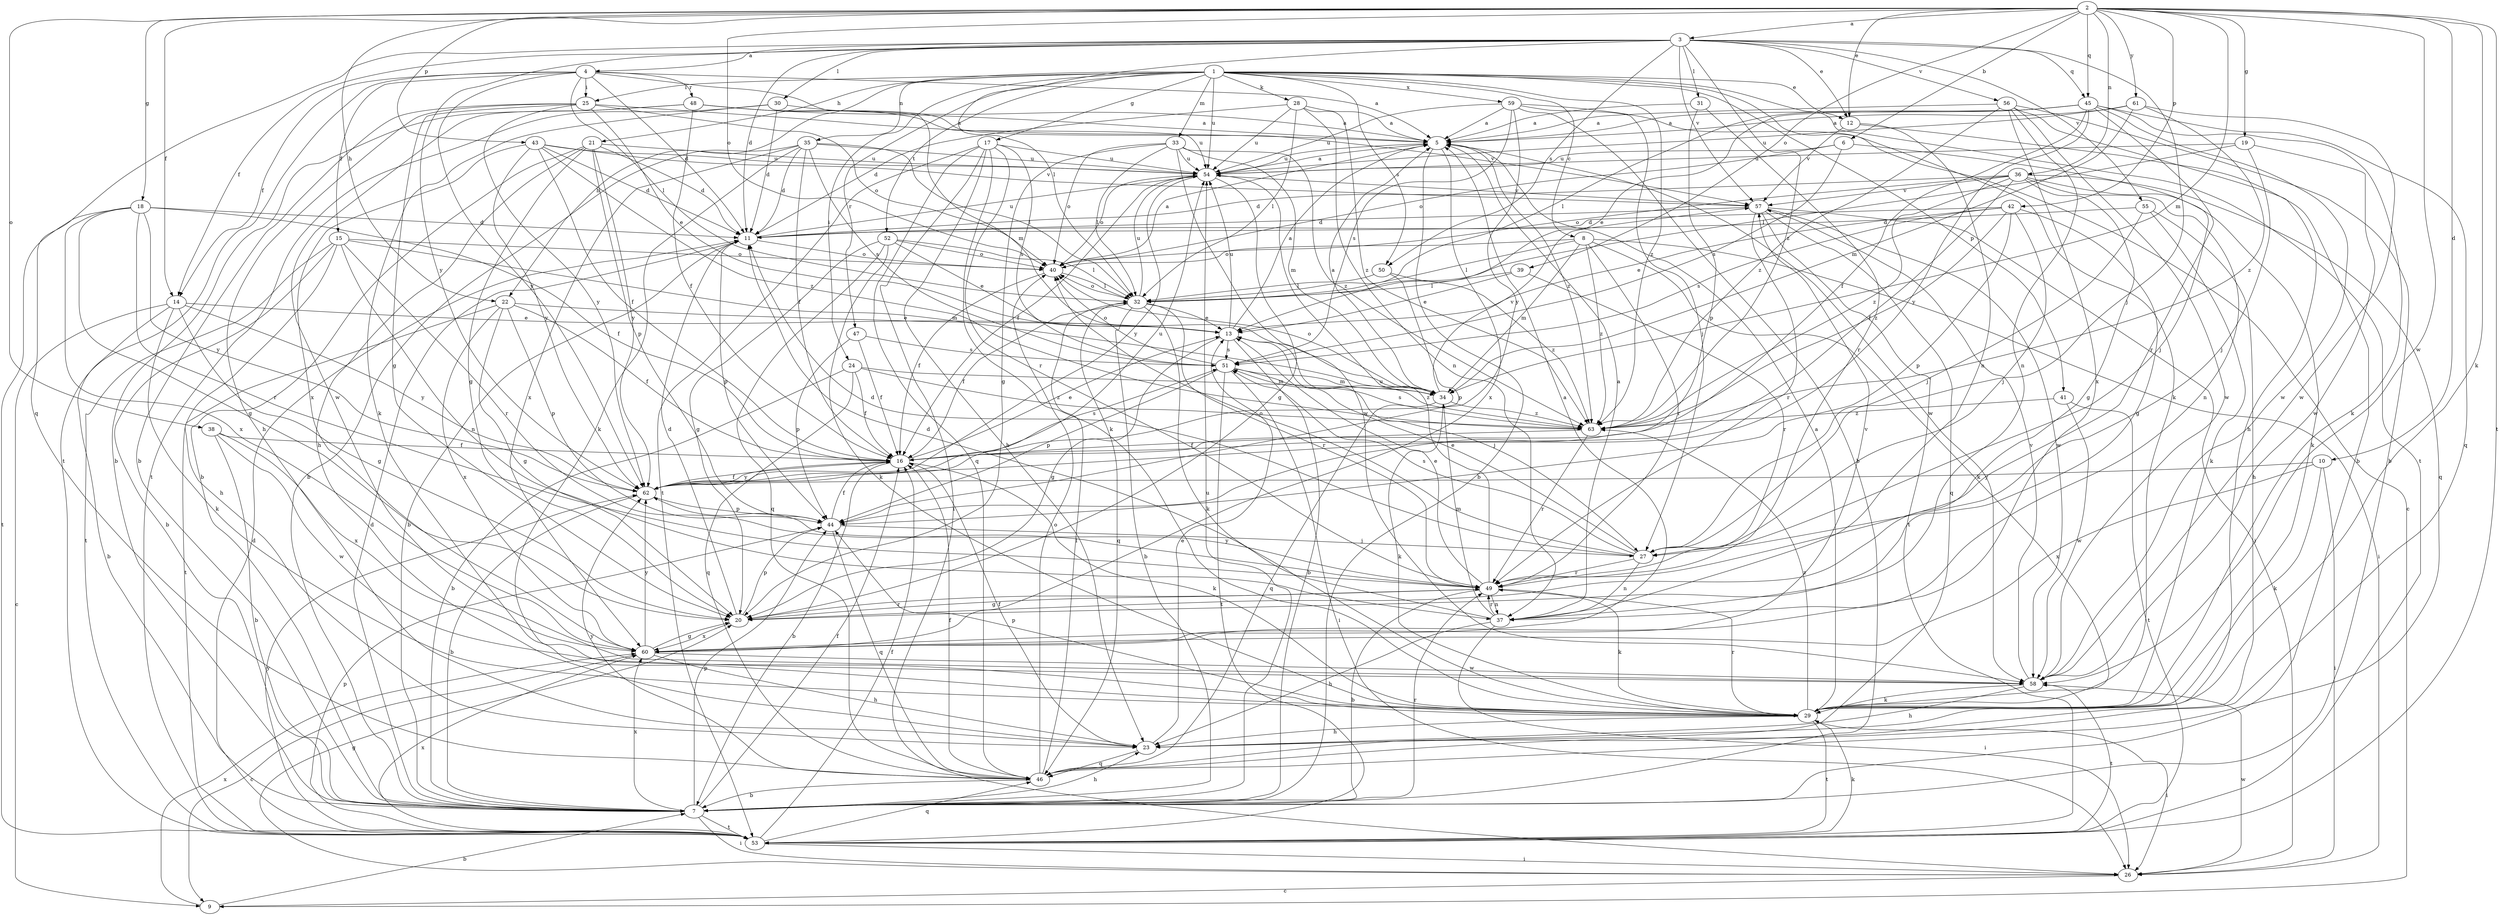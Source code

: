 strict digraph  {
	2 -> 3 [label=a];
	3 -> 4 [label=a];
	4 -> 5 [label=a];
	13 -> 5 [label=a];
	25 -> 5 [label=a];
	28 -> 5 [label=a];
	29 -> 5 [label=a];
	30 -> 5 [label=a];
	31 -> 5 [label=a];
	34 -> 5 [label=a];
	37 -> 5 [label=a];
	40 -> 5 [label=a];
	45 -> 5 [label=a];
	48 -> 5 [label=a];
	54 -> 5 [label=a];
	56 -> 5 [label=a];
	59 -> 5 [label=a];
	60 -> 5 [label=a];
	61 -> 5 [label=a];
	2 -> 6 [label=b];
	5 -> 7 [label=b];
	9 -> 7 [label=b];
	11 -> 7 [label=b];
	12 -> 7 [label=b];
	13 -> 7 [label=b];
	14 -> 7 [label=b];
	15 -> 7 [label=b];
	16 -> 7 [label=b];
	21 -> 7 [label=b];
	24 -> 7 [label=b];
	25 -> 7 [label=b];
	32 -> 7 [label=b];
	35 -> 7 [label=b];
	38 -> 7 [label=b];
	46 -> 7 [label=b];
	48 -> 7 [label=b];
	49 -> 7 [label=b];
	56 -> 7 [label=b];
	59 -> 7 [label=b];
	62 -> 7 [label=b];
	1 -> 8 [label=c];
	14 -> 9 [label=c];
	26 -> 9 [label=c];
	59 -> 9 [label=c];
	60 -> 9 [label=c];
	2 -> 10 [label=d];
	3 -> 11 [label=d];
	4 -> 11 [label=d];
	7 -> 11 [label=d];
	18 -> 11 [label=d];
	20 -> 11 [label=d];
	21 -> 11 [label=d];
	27 -> 11 [label=d];
	28 -> 11 [label=d];
	30 -> 11 [label=d];
	35 -> 11 [label=d];
	36 -> 11 [label=d];
	37 -> 11 [label=d];
	42 -> 11 [label=d];
	43 -> 11 [label=d];
	53 -> 11 [label=d];
	55 -> 11 [label=d];
	57 -> 11 [label=d];
	1 -> 12 [label=e];
	2 -> 12 [label=e];
	3 -> 12 [label=e];
	14 -> 13 [label=e];
	16 -> 13 [label=e];
	22 -> 13 [label=e];
	23 -> 13 [label=e];
	25 -> 13 [label=e];
	27 -> 13 [label=e];
	32 -> 13 [label=e];
	39 -> 13 [label=e];
	42 -> 13 [label=e];
	45 -> 13 [label=e];
	49 -> 13 [label=e];
	52 -> 13 [label=e];
	2 -> 14 [label=f];
	3 -> 14 [label=f];
	4 -> 14 [label=f];
	4 -> 15 [label=f];
	7 -> 16 [label=f];
	18 -> 16 [label=f];
	22 -> 16 [label=f];
	23 -> 16 [label=f];
	24 -> 16 [label=f];
	32 -> 16 [label=f];
	35 -> 16 [label=f];
	36 -> 16 [label=f];
	38 -> 16 [label=f];
	40 -> 16 [label=f];
	43 -> 16 [label=f];
	44 -> 16 [label=f];
	45 -> 16 [label=f];
	46 -> 16 [label=f];
	47 -> 16 [label=f];
	48 -> 16 [label=f];
	53 -> 16 [label=f];
	54 -> 16 [label=f];
	62 -> 16 [label=f];
	63 -> 16 [label=f];
	1 -> 17 [label=g];
	2 -> 18 [label=g];
	2 -> 19 [label=g];
	13 -> 20 [label=g];
	14 -> 20 [label=g];
	18 -> 20 [label=g];
	21 -> 20 [label=g];
	22 -> 20 [label=g];
	25 -> 20 [label=g];
	26 -> 20 [label=g];
	33 -> 20 [label=g];
	36 -> 20 [label=g];
	42 -> 20 [label=g];
	49 -> 20 [label=g];
	52 -> 20 [label=g];
	54 -> 20 [label=g];
	60 -> 20 [label=g];
	1 -> 21 [label=h];
	1 -> 22 [label=h];
	2 -> 22 [label=h];
	7 -> 23 [label=h];
	15 -> 23 [label=h];
	17 -> 23 [label=h];
	21 -> 23 [label=h];
	25 -> 23 [label=h];
	29 -> 23 [label=h];
	37 -> 23 [label=h];
	55 -> 23 [label=h];
	56 -> 23 [label=h];
	58 -> 23 [label=h];
	60 -> 23 [label=h];
	1 -> 24 [label=i];
	1 -> 25 [label=i];
	4 -> 25 [label=i];
	7 -> 26 [label=i];
	8 -> 26 [label=i];
	10 -> 26 [label=i];
	17 -> 26 [label=i];
	29 -> 26 [label=i];
	37 -> 26 [label=i];
	51 -> 26 [label=i];
	53 -> 26 [label=i];
	57 -> 26 [label=i];
	3 -> 27 [label=j];
	6 -> 27 [label=j];
	13 -> 27 [label=j];
	19 -> 27 [label=j];
	42 -> 27 [label=j];
	44 -> 27 [label=j];
	55 -> 27 [label=j];
	59 -> 27 [label=j];
	1 -> 28 [label=k];
	1 -> 29 [label=k];
	2 -> 29 [label=k];
	8 -> 29 [label=k];
	10 -> 29 [label=k];
	14 -> 29 [label=k];
	16 -> 29 [label=k];
	17 -> 29 [label=k];
	30 -> 29 [label=k];
	32 -> 29 [label=k];
	34 -> 29 [label=k];
	35 -> 29 [label=k];
	36 -> 29 [label=k];
	45 -> 29 [label=k];
	49 -> 29 [label=k];
	52 -> 29 [label=k];
	53 -> 29 [label=k];
	55 -> 29 [label=k];
	58 -> 29 [label=k];
	3 -> 30 [label=l];
	3 -> 31 [label=l];
	3 -> 32 [label=l];
	4 -> 32 [label=l];
	8 -> 32 [label=l];
	19 -> 32 [label=l];
	28 -> 32 [label=l];
	33 -> 32 [label=l];
	35 -> 32 [label=l];
	39 -> 32 [label=l];
	40 -> 32 [label=l];
	45 -> 32 [label=l];
	46 -> 32 [label=l];
	50 -> 32 [label=l];
	52 -> 32 [label=l];
	1 -> 33 [label=m];
	2 -> 34 [label=m];
	4 -> 34 [label=m];
	8 -> 34 [label=m];
	15 -> 34 [label=m];
	24 -> 34 [label=m];
	33 -> 34 [label=m];
	37 -> 34 [label=m];
	51 -> 34 [label=m];
	61 -> 34 [label=m];
	1 -> 35 [label=n];
	2 -> 36 [label=n];
	12 -> 37 [label=n];
	15 -> 37 [label=n];
	27 -> 37 [label=n];
	28 -> 37 [label=n];
	36 -> 37 [label=n];
	49 -> 37 [label=n];
	56 -> 37 [label=n];
	2 -> 38 [label=o];
	2 -> 39 [label=o];
	2 -> 40 [label=o];
	6 -> 40 [label=o];
	8 -> 40 [label=o];
	11 -> 40 [label=o];
	15 -> 40 [label=o];
	25 -> 40 [label=o];
	27 -> 40 [label=o];
	32 -> 40 [label=o];
	33 -> 40 [label=o];
	34 -> 40 [label=o];
	36 -> 40 [label=o];
	46 -> 40 [label=o];
	51 -> 40 [label=o];
	52 -> 40 [label=o];
	54 -> 40 [label=o];
	1 -> 41 [label=p];
	2 -> 42 [label=p];
	2 -> 43 [label=p];
	7 -> 44 [label=p];
	11 -> 44 [label=p];
	20 -> 44 [label=p];
	21 -> 44 [label=p];
	22 -> 44 [label=p];
	29 -> 44 [label=p];
	31 -> 44 [label=p];
	42 -> 44 [label=p];
	47 -> 44 [label=p];
	50 -> 44 [label=p];
	51 -> 44 [label=p];
	53 -> 44 [label=p];
	62 -> 44 [label=p];
	2 -> 45 [label=q];
	3 -> 45 [label=q];
	3 -> 46 [label=q];
	17 -> 46 [label=q];
	23 -> 46 [label=q];
	24 -> 46 [label=q];
	32 -> 46 [label=q];
	34 -> 46 [label=q];
	36 -> 46 [label=q];
	44 -> 46 [label=q];
	45 -> 46 [label=q];
	52 -> 46 [label=q];
	53 -> 46 [label=q];
	57 -> 46 [label=q];
	1 -> 47 [label=r];
	4 -> 48 [label=r];
	7 -> 49 [label=r];
	8 -> 49 [label=r];
	15 -> 49 [label=r];
	17 -> 49 [label=r];
	18 -> 49 [label=r];
	20 -> 49 [label=r];
	27 -> 49 [label=r];
	29 -> 49 [label=r];
	31 -> 49 [label=r];
	32 -> 49 [label=r];
	37 -> 49 [label=r];
	39 -> 49 [label=r];
	45 -> 49 [label=r];
	57 -> 49 [label=r];
	63 -> 49 [label=r];
	1 -> 50 [label=s];
	3 -> 50 [label=s];
	6 -> 51 [label=s];
	13 -> 51 [label=s];
	16 -> 51 [label=s];
	17 -> 51 [label=s];
	27 -> 51 [label=s];
	35 -> 51 [label=s];
	42 -> 51 [label=s];
	47 -> 51 [label=s];
	59 -> 51 [label=s];
	63 -> 51 [label=s];
	1 -> 52 [label=t];
	1 -> 53 [label=t];
	2 -> 53 [label=t];
	4 -> 53 [label=t];
	7 -> 53 [label=t];
	15 -> 53 [label=t];
	17 -> 53 [label=t];
	18 -> 53 [label=t];
	22 -> 53 [label=t];
	29 -> 53 [label=t];
	30 -> 53 [label=t];
	41 -> 53 [label=t];
	51 -> 53 [label=t];
	57 -> 53 [label=t];
	58 -> 53 [label=t];
	1 -> 54 [label=u];
	5 -> 54 [label=u];
	6 -> 54 [label=u];
	7 -> 54 [label=u];
	11 -> 54 [label=u];
	13 -> 54 [label=u];
	17 -> 54 [label=u];
	19 -> 54 [label=u];
	21 -> 54 [label=u];
	28 -> 54 [label=u];
	32 -> 54 [label=u];
	33 -> 54 [label=u];
	35 -> 54 [label=u];
	43 -> 54 [label=u];
	48 -> 54 [label=u];
	49 -> 54 [label=u];
	59 -> 54 [label=u];
	61 -> 54 [label=u];
	62 -> 54 [label=u];
	3 -> 55 [label=v];
	3 -> 56 [label=v];
	3 -> 57 [label=v];
	12 -> 57 [label=v];
	34 -> 57 [label=v];
	36 -> 57 [label=v];
	43 -> 57 [label=v];
	48 -> 57 [label=v];
	54 -> 57 [label=v];
	58 -> 57 [label=v];
	60 -> 57 [label=v];
	2 -> 58 [label=w];
	5 -> 58 [label=w];
	19 -> 58 [label=w];
	26 -> 58 [label=w];
	33 -> 58 [label=w];
	38 -> 58 [label=w];
	41 -> 58 [label=w];
	45 -> 58 [label=w];
	48 -> 58 [label=w];
	56 -> 58 [label=w];
	57 -> 58 [label=w];
	60 -> 58 [label=w];
	61 -> 58 [label=w];
	1 -> 59 [label=x];
	5 -> 60 [label=x];
	7 -> 60 [label=x];
	9 -> 60 [label=x];
	10 -> 60 [label=x];
	18 -> 60 [label=x];
	20 -> 60 [label=x];
	22 -> 60 [label=x];
	35 -> 60 [label=x];
	38 -> 60 [label=x];
	43 -> 60 [label=x];
	53 -> 60 [label=x];
	56 -> 60 [label=x];
	2 -> 61 [label=y];
	3 -> 62 [label=y];
	4 -> 62 [label=y];
	10 -> 62 [label=y];
	14 -> 62 [label=y];
	16 -> 62 [label=y];
	18 -> 62 [label=y];
	21 -> 62 [label=y];
	25 -> 62 [label=y];
	43 -> 62 [label=y];
	45 -> 62 [label=y];
	46 -> 62 [label=y];
	49 -> 62 [label=y];
	53 -> 62 [label=y];
	54 -> 62 [label=y];
	59 -> 62 [label=y];
	60 -> 62 [label=y];
	1 -> 63 [label=z];
	3 -> 63 [label=z];
	5 -> 63 [label=z];
	8 -> 63 [label=z];
	24 -> 63 [label=z];
	28 -> 63 [label=z];
	29 -> 63 [label=z];
	33 -> 63 [label=z];
	34 -> 63 [label=z];
	36 -> 63 [label=z];
	41 -> 63 [label=z];
	42 -> 63 [label=z];
	43 -> 63 [label=z];
	50 -> 63 [label=z];
	51 -> 63 [label=z];
	56 -> 63 [label=z];
	61 -> 63 [label=z];
}
